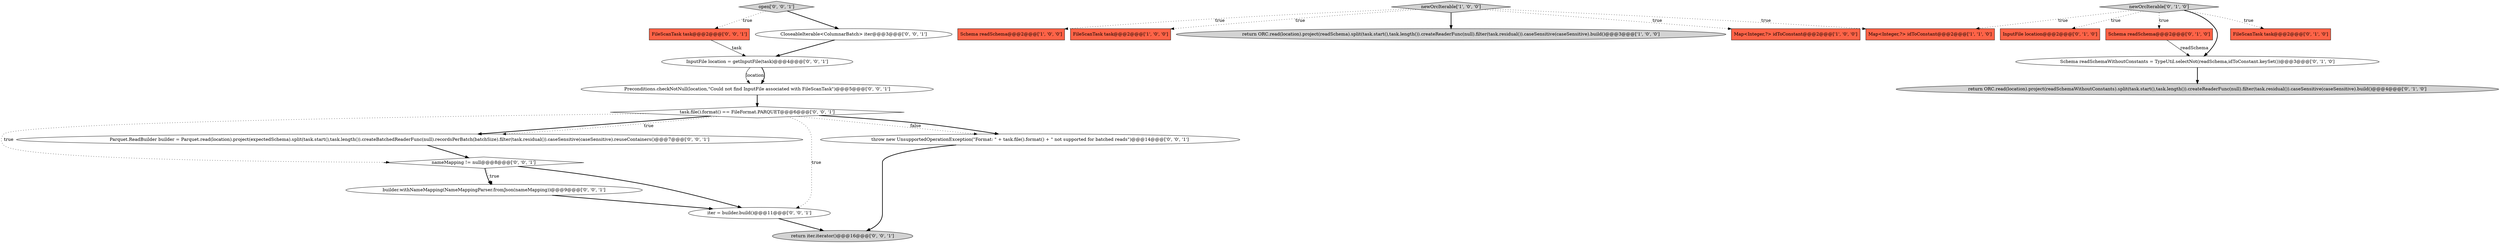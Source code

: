 digraph {
12 [style = filled, label = "Preconditions.checkNotNull(location,\"Could not find InputFile associated with FileScanTask\")@@@5@@@['0', '0', '1']", fillcolor = white, shape = ellipse image = "AAA0AAABBB3BBB"];
4 [style = filled, label = "Schema readSchema@@@2@@@['1', '0', '0']", fillcolor = tomato, shape = box image = "AAA0AAABBB1BBB"];
2 [style = filled, label = "FileScanTask task@@@2@@@['1', '0', '0']", fillcolor = tomato, shape = box image = "AAA0AAABBB1BBB"];
17 [style = filled, label = "open['0', '0', '1']", fillcolor = lightgray, shape = diamond image = "AAA0AAABBB3BBB"];
7 [style = filled, label = "newOrcIterable['0', '1', '0']", fillcolor = lightgray, shape = diamond image = "AAA0AAABBB2BBB"];
6 [style = filled, label = "InputFile location@@@2@@@['0', '1', '0']", fillcolor = tomato, shape = box image = "AAA0AAABBB2BBB"];
14 [style = filled, label = "task.file().format() == FileFormat.PARQUET@@@6@@@['0', '0', '1']", fillcolor = white, shape = diamond image = "AAA0AAABBB3BBB"];
11 [style = filled, label = "Schema readSchema@@@2@@@['0', '1', '0']", fillcolor = tomato, shape = box image = "AAA0AAABBB2BBB"];
0 [style = filled, label = "return ORC.read(location).project(readSchema).split(task.start(),task.length()).createReaderFunc(null).filter(task.residual()).caseSensitive(caseSensitive).build()@@@3@@@['1', '0', '0']", fillcolor = lightgray, shape = ellipse image = "AAA0AAABBB1BBB"];
22 [style = filled, label = "return iter.iterator()@@@16@@@['0', '0', '1']", fillcolor = lightgray, shape = ellipse image = "AAA0AAABBB3BBB"];
23 [style = filled, label = "nameMapping != null@@@8@@@['0', '0', '1']", fillcolor = white, shape = diamond image = "AAA0AAABBB3BBB"];
1 [style = filled, label = "newOrcIterable['1', '0', '0']", fillcolor = lightgray, shape = diamond image = "AAA0AAABBB1BBB"];
8 [style = filled, label = "return ORC.read(location).project(readSchemaWithoutConstants).split(task.start(),task.length()).createReaderFunc(null).filter(task.residual()).caseSensitive(caseSensitive).build()@@@4@@@['0', '1', '0']", fillcolor = lightgray, shape = ellipse image = "AAA1AAABBB2BBB"];
21 [style = filled, label = "Parquet.ReadBuilder builder = Parquet.read(location).project(expectedSchema).split(task.start(),task.length()).createBatchedReaderFunc(null).recordsPerBatch(batchSize).filter(task.residual()).caseSensitive(caseSensitive).reuseContainers()@@@7@@@['0', '0', '1']", fillcolor = white, shape = ellipse image = "AAA0AAABBB3BBB"];
18 [style = filled, label = "FileScanTask task@@@2@@@['0', '0', '1']", fillcolor = tomato, shape = box image = "AAA0AAABBB3BBB"];
16 [style = filled, label = "builder.withNameMapping(NameMappingParser.fromJson(nameMapping))@@@9@@@['0', '0', '1']", fillcolor = white, shape = ellipse image = "AAA0AAABBB3BBB"];
9 [style = filled, label = "Schema readSchemaWithoutConstants = TypeUtil.selectNot(readSchema,idToConstant.keySet())@@@3@@@['0', '1', '0']", fillcolor = white, shape = ellipse image = "AAA0AAABBB2BBB"];
15 [style = filled, label = "throw new UnsupportedOperationException(\"Format: \" + task.file().format() + \" not supported for batched reads\")@@@14@@@['0', '0', '1']", fillcolor = white, shape = ellipse image = "AAA0AAABBB3BBB"];
5 [style = filled, label = "Map<Integer,?> idToConstant@@@2@@@['1', '1', '0']", fillcolor = tomato, shape = box image = "AAA0AAABBB1BBB"];
10 [style = filled, label = "FileScanTask task@@@2@@@['0', '1', '0']", fillcolor = tomato, shape = box image = "AAA0AAABBB2BBB"];
13 [style = filled, label = "InputFile location = getInputFile(task)@@@4@@@['0', '0', '1']", fillcolor = white, shape = ellipse image = "AAA0AAABBB3BBB"];
3 [style = filled, label = "Map<Integer,?> idToConstant@@@2@@@['1', '0', '0']", fillcolor = tomato, shape = box image = "AAA0AAABBB1BBB"];
20 [style = filled, label = "iter = builder.build()@@@11@@@['0', '0', '1']", fillcolor = white, shape = ellipse image = "AAA0AAABBB3BBB"];
19 [style = filled, label = "CloseableIterable<ColumnarBatch> iter@@@3@@@['0', '0', '1']", fillcolor = white, shape = ellipse image = "AAA0AAABBB3BBB"];
17->18 [style = dotted, label="true"];
14->21 [style = bold, label=""];
12->14 [style = bold, label=""];
7->9 [style = bold, label=""];
7->10 [style = dotted, label="true"];
17->19 [style = bold, label=""];
20->22 [style = bold, label=""];
23->16 [style = bold, label=""];
15->22 [style = bold, label=""];
14->15 [style = dotted, label="false"];
19->13 [style = bold, label=""];
7->11 [style = dotted, label="true"];
13->12 [style = solid, label="location"];
7->5 [style = dotted, label="true"];
14->21 [style = dotted, label="true"];
13->12 [style = bold, label=""];
1->3 [style = dotted, label="true"];
1->5 [style = dotted, label="true"];
23->20 [style = bold, label=""];
14->20 [style = dotted, label="true"];
16->20 [style = bold, label=""];
1->2 [style = dotted, label="true"];
18->13 [style = solid, label="task"];
9->8 [style = bold, label=""];
14->23 [style = dotted, label="true"];
21->23 [style = bold, label=""];
14->15 [style = bold, label=""];
11->9 [style = solid, label="readSchema"];
1->4 [style = dotted, label="true"];
23->16 [style = dotted, label="true"];
1->0 [style = bold, label=""];
7->6 [style = dotted, label="true"];
}
